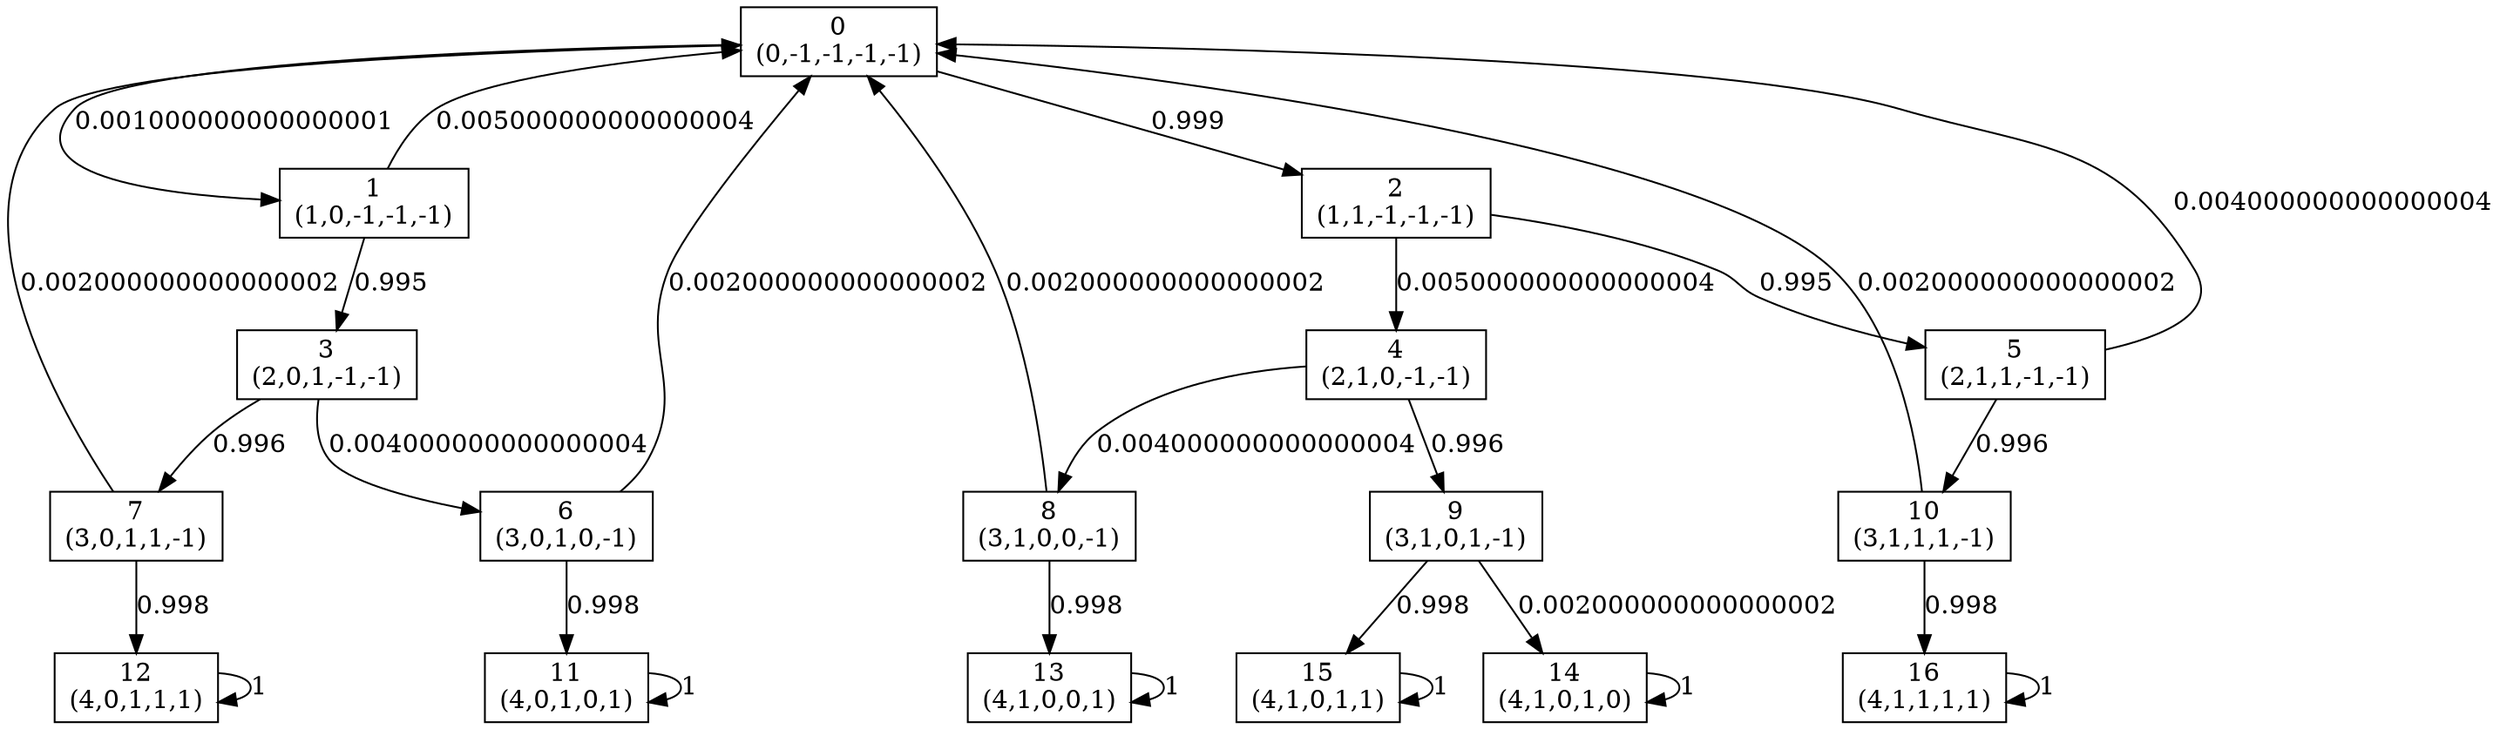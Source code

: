 digraph P {
node [shape=box];
0 -> 1 [ label="0.001000000000000001" ];
0 -> 2 [ label="0.999" ];
1 -> 0 [ label="0.005000000000000004" ];
1 -> 3 [ label="0.995" ];
2 -> 4 [ label="0.005000000000000004" ];
2 -> 5 [ label="0.995" ];
3 -> 6 [ label="0.004000000000000004" ];
3 -> 7 [ label="0.996" ];
4 -> 8 [ label="0.004000000000000004" ];
4 -> 9 [ label="0.996" ];
5 -> 0 [ label="0.004000000000000004" ];
5 -> 10 [ label="0.996" ];
6 -> 0 [ label="0.002000000000000002" ];
6 -> 11 [ label="0.998" ];
7 -> 0 [ label="0.002000000000000002" ];
7 -> 12 [ label="0.998" ];
8 -> 0 [ label="0.002000000000000002" ];
8 -> 13 [ label="0.998" ];
9 -> 14 [ label="0.002000000000000002" ];
9 -> 15 [ label="0.998" ];
10 -> 0 [ label="0.002000000000000002" ];
10 -> 16 [ label="0.998" ];
11 -> 11 [ label="1" ];
12 -> 12 [ label="1" ];
13 -> 13 [ label="1" ];
14 -> 14 [ label="1" ];
15 -> 15 [ label="1" ];
16 -> 16 [ label="1" ];
0 [label="0\n(0,-1,-1,-1,-1)"];
1 [label="1\n(1,0,-1,-1,-1)"];
2 [label="2\n(1,1,-1,-1,-1)"];
3 [label="3\n(2,0,1,-1,-1)"];
4 [label="4\n(2,1,0,-1,-1)"];
5 [label="5\n(2,1,1,-1,-1)"];
6 [label="6\n(3,0,1,0,-1)"];
7 [label="7\n(3,0,1,1,-1)"];
8 [label="8\n(3,1,0,0,-1)"];
9 [label="9\n(3,1,0,1,-1)"];
10 [label="10\n(3,1,1,1,-1)"];
11 [label="11\n(4,0,1,0,1)"];
12 [label="12\n(4,0,1,1,1)"];
13 [label="13\n(4,1,0,0,1)"];
14 [label="14\n(4,1,0,1,0)"];
15 [label="15\n(4,1,0,1,1)"];
16 [label="16\n(4,1,1,1,1)"];
}
